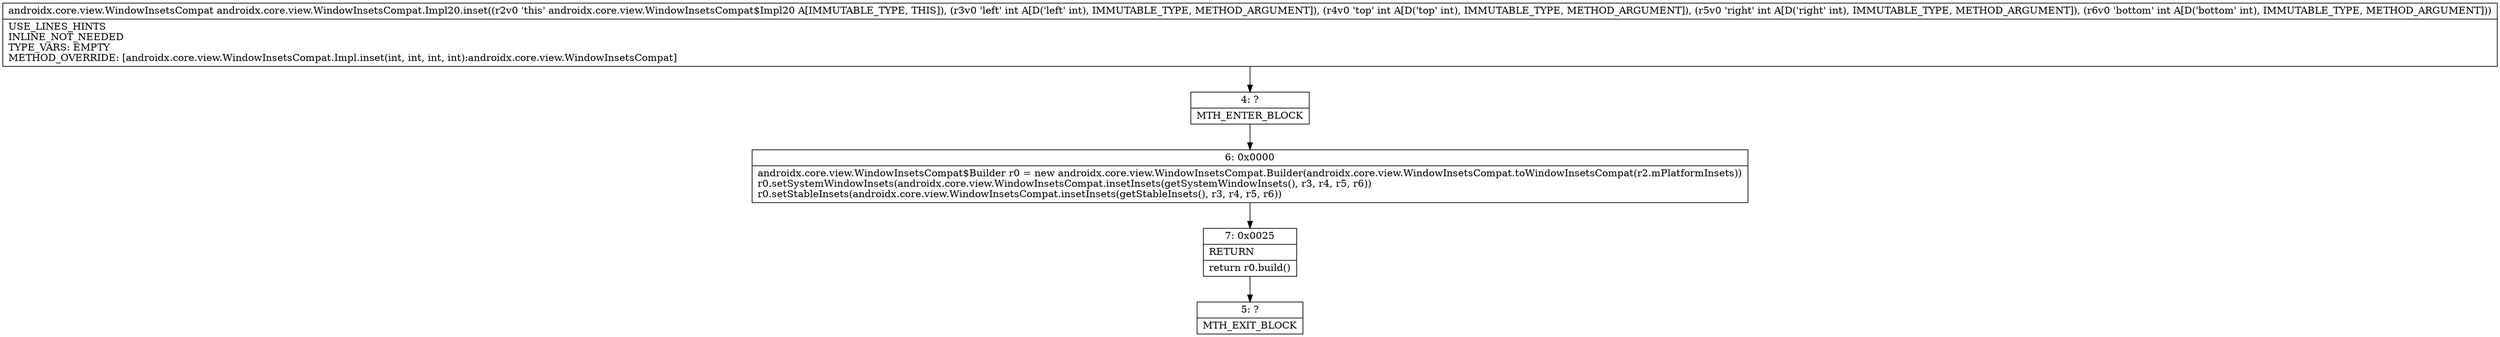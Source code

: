 digraph "CFG forandroidx.core.view.WindowInsetsCompat.Impl20.inset(IIII)Landroidx\/core\/view\/WindowInsetsCompat;" {
Node_4 [shape=record,label="{4\:\ ?|MTH_ENTER_BLOCK\l}"];
Node_6 [shape=record,label="{6\:\ 0x0000|androidx.core.view.WindowInsetsCompat$Builder r0 = new androidx.core.view.WindowInsetsCompat.Builder(androidx.core.view.WindowInsetsCompat.toWindowInsetsCompat(r2.mPlatformInsets))\lr0.setSystemWindowInsets(androidx.core.view.WindowInsetsCompat.insetInsets(getSystemWindowInsets(), r3, r4, r5, r6))\lr0.setStableInsets(androidx.core.view.WindowInsetsCompat.insetInsets(getStableInsets(), r3, r4, r5, r6))\l}"];
Node_7 [shape=record,label="{7\:\ 0x0025|RETURN\l|return r0.build()\l}"];
Node_5 [shape=record,label="{5\:\ ?|MTH_EXIT_BLOCK\l}"];
MethodNode[shape=record,label="{androidx.core.view.WindowInsetsCompat androidx.core.view.WindowInsetsCompat.Impl20.inset((r2v0 'this' androidx.core.view.WindowInsetsCompat$Impl20 A[IMMUTABLE_TYPE, THIS]), (r3v0 'left' int A[D('left' int), IMMUTABLE_TYPE, METHOD_ARGUMENT]), (r4v0 'top' int A[D('top' int), IMMUTABLE_TYPE, METHOD_ARGUMENT]), (r5v0 'right' int A[D('right' int), IMMUTABLE_TYPE, METHOD_ARGUMENT]), (r6v0 'bottom' int A[D('bottom' int), IMMUTABLE_TYPE, METHOD_ARGUMENT]))  | USE_LINES_HINTS\lINLINE_NOT_NEEDED\lTYPE_VARS: EMPTY\lMETHOD_OVERRIDE: [androidx.core.view.WindowInsetsCompat.Impl.inset(int, int, int, int):androidx.core.view.WindowInsetsCompat]\l}"];
MethodNode -> Node_4;Node_4 -> Node_6;
Node_6 -> Node_7;
Node_7 -> Node_5;
}

